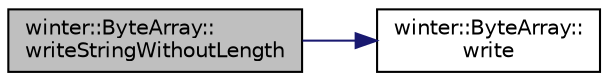 digraph "winter::ByteArray::writeStringWithoutLength"
{
 // LATEX_PDF_SIZE
  edge [fontname="Helvetica",fontsize="10",labelfontname="Helvetica",labelfontsize="10"];
  node [fontname="Helvetica",fontsize="10",shape=record];
  rankdir="LR";
  Node1 [label="winter::ByteArray::\lwriteStringWithoutLength",height=0.2,width=0.4,color="black", fillcolor="grey75", style="filled", fontcolor="black",tooltip="写入std::string类型的数据,无长度"];
  Node1 -> Node2 [color="midnightblue",fontsize="10",style="solid"];
  Node2 [label="winter::ByteArray::\lwrite",height=0.2,width=0.4,color="black", fillcolor="white", style="filled",URL="$classwinter_1_1ByteArray.html#a987e221506a9f6368785f940abea9540",tooltip="写入size长度的数据"];
}
